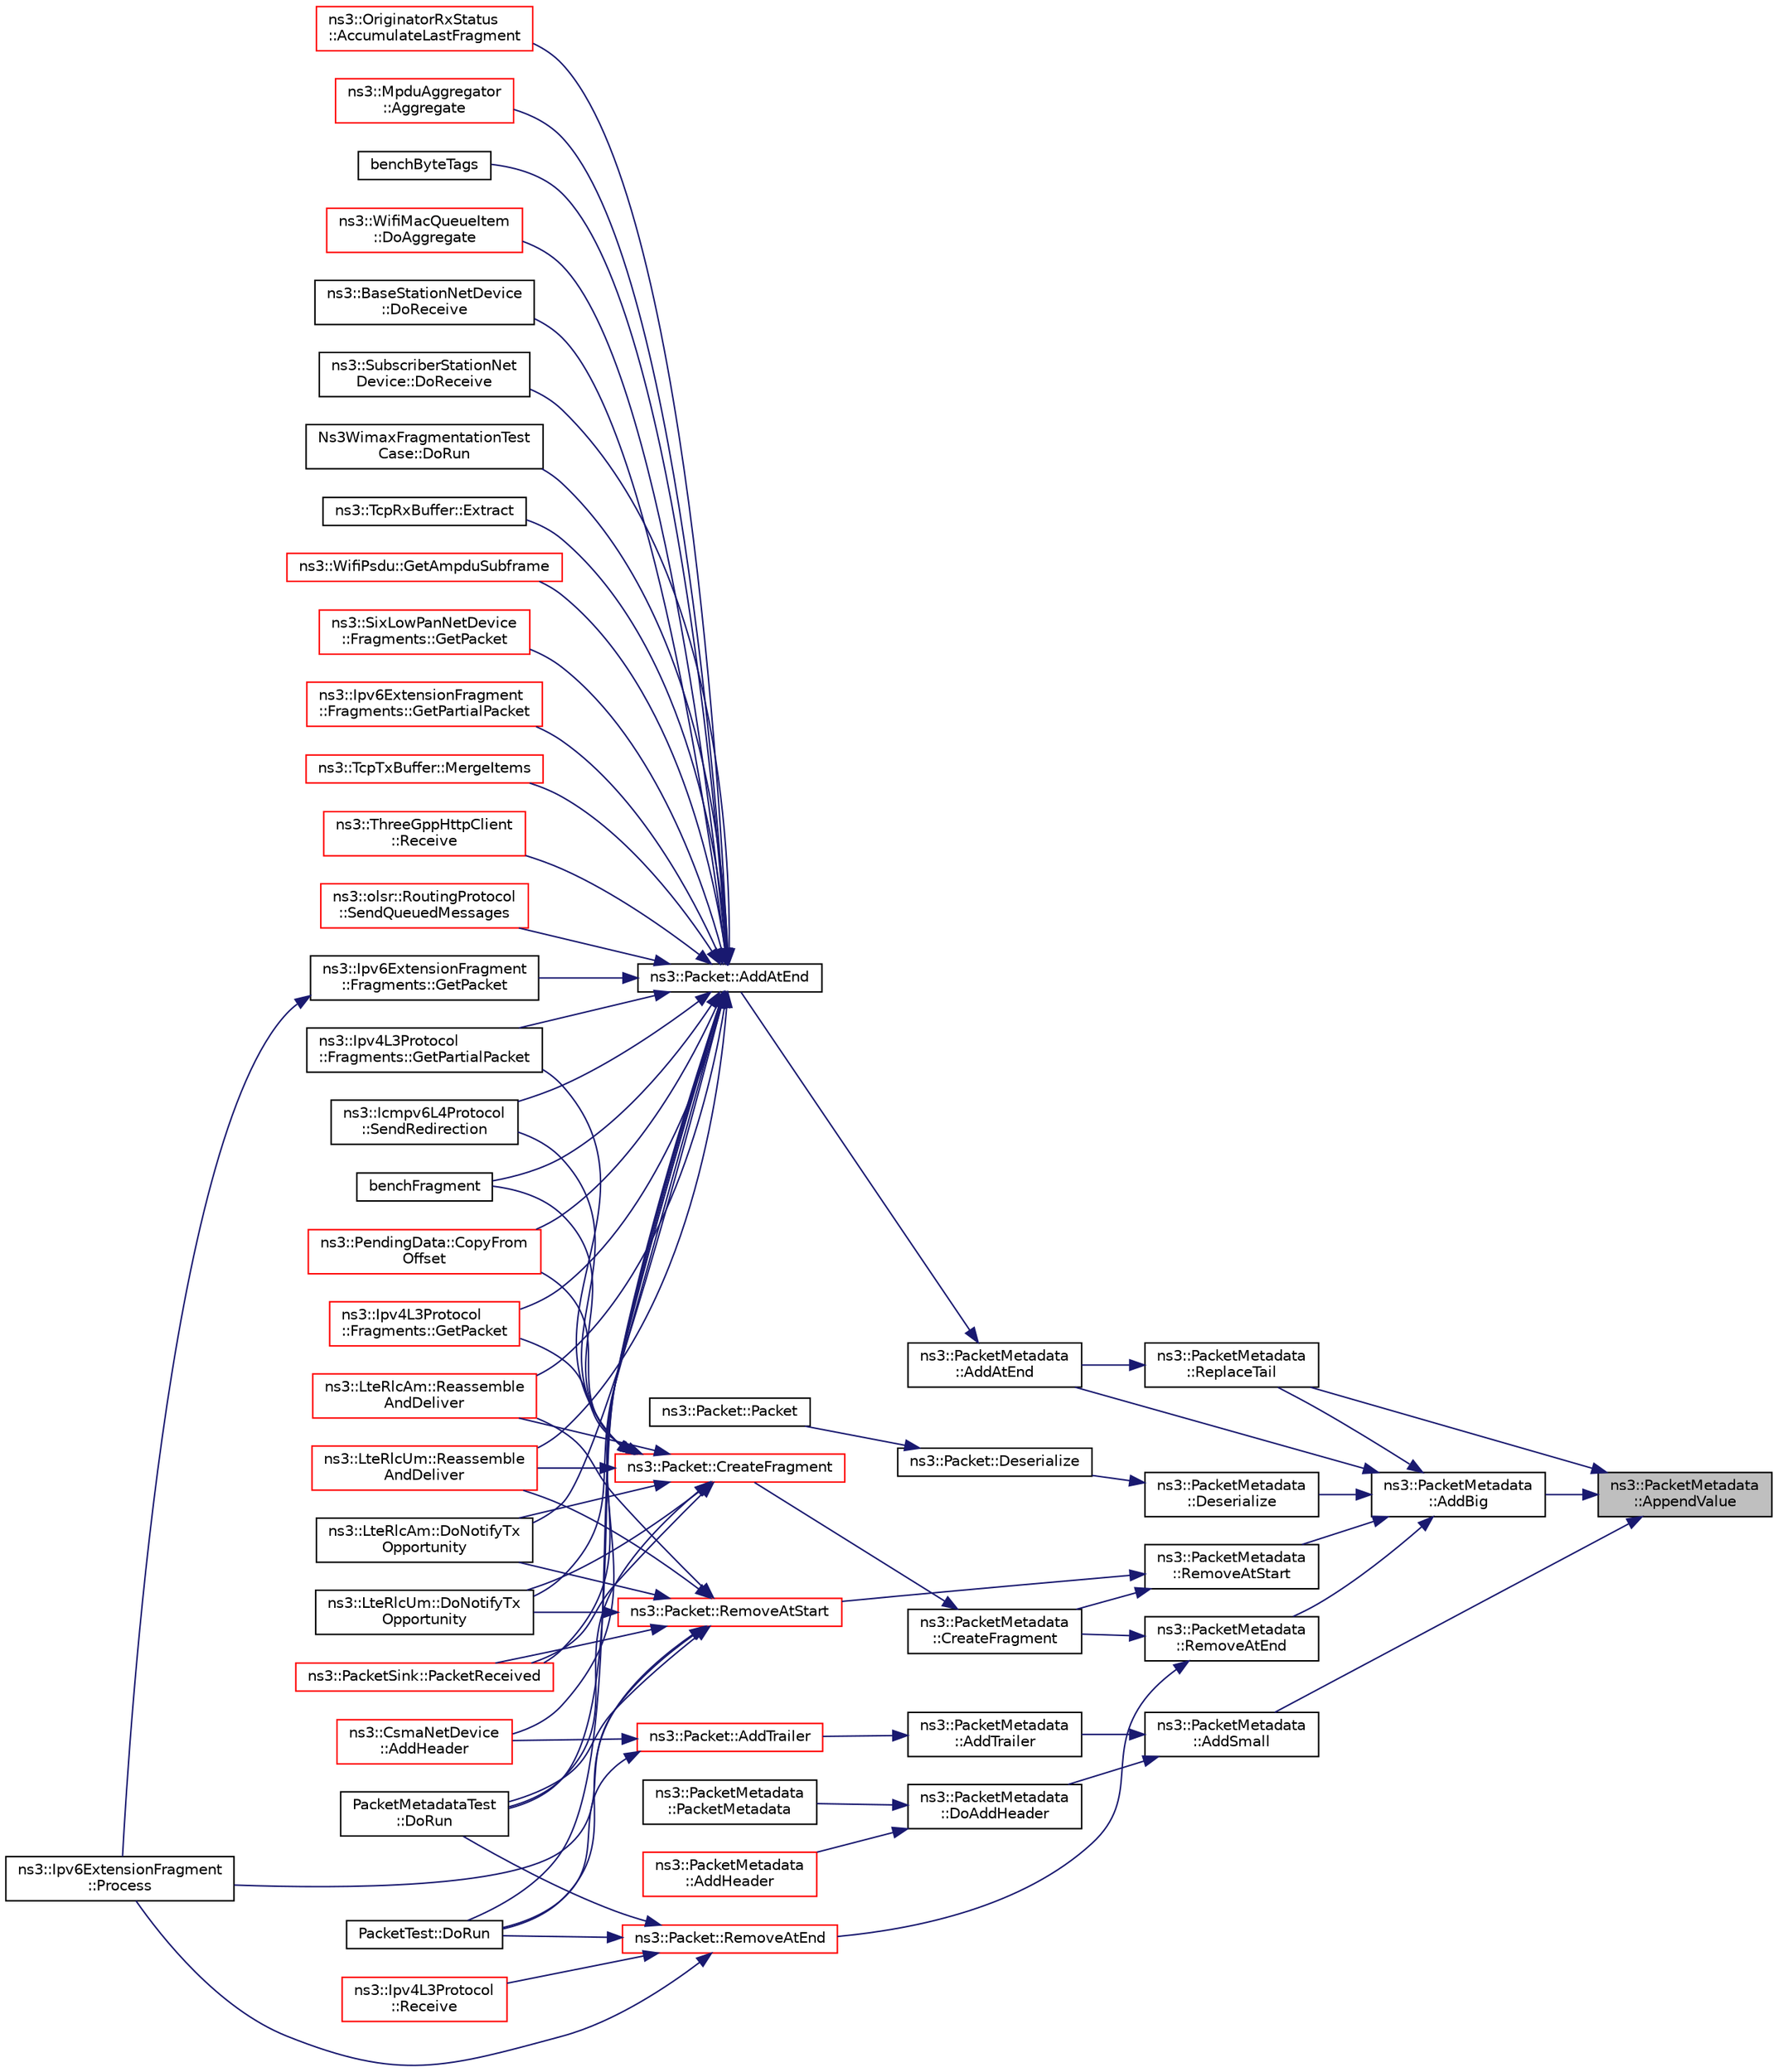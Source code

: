 digraph "ns3::PacketMetadata::AppendValue"
{
 // LATEX_PDF_SIZE
  edge [fontname="Helvetica",fontsize="10",labelfontname="Helvetica",labelfontsize="10"];
  node [fontname="Helvetica",fontsize="10",shape=record];
  rankdir="RL";
  Node1 [label="ns3::PacketMetadata\l::AppendValue",height=0.2,width=0.4,color="black", fillcolor="grey75", style="filled", fontcolor="black",tooltip="Append a value to the buffer."];
  Node1 -> Node2 [dir="back",color="midnightblue",fontsize="10",style="solid",fontname="Helvetica"];
  Node2 [label="ns3::PacketMetadata\l::AddBig",height=0.2,width=0.4,color="black", fillcolor="white", style="filled",URL="$classns3_1_1_packet_metadata.html#ae89a0bf5e3dcd624bd37bc8ca67544da",tooltip="Add a \"Big\" Item (a SmallItem plus an ExtraItem)"];
  Node2 -> Node3 [dir="back",color="midnightblue",fontsize="10",style="solid",fontname="Helvetica"];
  Node3 [label="ns3::PacketMetadata\l::AddAtEnd",height=0.2,width=0.4,color="black", fillcolor="white", style="filled",URL="$classns3_1_1_packet_metadata.html#af7ceb1a4a7ded625c85dbd477b5fc8b6",tooltip="Add a metadata at the metadata start."];
  Node3 -> Node4 [dir="back",color="midnightblue",fontsize="10",style="solid",fontname="Helvetica"];
  Node4 [label="ns3::Packet::AddAtEnd",height=0.2,width=0.4,color="black", fillcolor="white", style="filled",URL="$classns3_1_1_packet.html#a14ec3d4250b425468764de58f5837b6b",tooltip="Concatenate the input packet at the end of the current packet."];
  Node4 -> Node5 [dir="back",color="midnightblue",fontsize="10",style="solid",fontname="Helvetica"];
  Node5 [label="ns3::OriginatorRxStatus\l::AccumulateLastFragment",height=0.2,width=0.4,color="red", fillcolor="white", style="filled",URL="$classns3_1_1_originator_rx_status.html#a59c38c4a21335b5e82da00fdb0561af0",tooltip="We have received a last fragment of the fragmented packets (indicated by the no more fragment field)."];
  Node4 -> Node19 [dir="back",color="midnightblue",fontsize="10",style="solid",fontname="Helvetica"];
  Node19 [label="ns3::CsmaNetDevice\l::AddHeader",height=0.2,width=0.4,color="red", fillcolor="white", style="filled",URL="$classns3_1_1_csma_net_device.html#a736bf6ce5851ace677f8fc693a92855c",tooltip="Adds the necessary headers and trailers to a packet of data in order to respect the packet type."];
  Node4 -> Node22 [dir="back",color="midnightblue",fontsize="10",style="solid",fontname="Helvetica"];
  Node22 [label="ns3::MpduAggregator\l::Aggregate",height=0.2,width=0.4,color="red", fillcolor="white", style="filled",URL="$classns3_1_1_mpdu_aggregator.html#a8e4e158ca23bbd3141f8c584dcb7a5dc",tooltip="Aggregate an MPDU to an A-MPDU."];
  Node4 -> Node56 [dir="back",color="midnightblue",fontsize="10",style="solid",fontname="Helvetica"];
  Node56 [label="benchByteTags",height=0.2,width=0.4,color="black", fillcolor="white", style="filled",URL="$bench-packets_8cc.html#a74bbacc91e7fa270b5102afc76959cf1",tooltip=" "];
  Node4 -> Node57 [dir="back",color="midnightblue",fontsize="10",style="solid",fontname="Helvetica"];
  Node57 [label="benchFragment",height=0.2,width=0.4,color="black", fillcolor="white", style="filled",URL="$bench-packets_8cc.html#a6cabc7d91c4117351e595e4bb94b141d",tooltip=" "];
  Node4 -> Node58 [dir="back",color="midnightblue",fontsize="10",style="solid",fontname="Helvetica"];
  Node58 [label="ns3::PendingData::CopyFrom\lOffset",height=0.2,width=0.4,color="red", fillcolor="white", style="filled",URL="$classns3_1_1_pending_data.html#ab04639a5fcb15f47daa91c071f5cdfd2",tooltip="Copy data starting from a give offset."];
  Node4 -> Node60 [dir="back",color="midnightblue",fontsize="10",style="solid",fontname="Helvetica"];
  Node60 [label="ns3::WifiMacQueueItem\l::DoAggregate",height=0.2,width=0.4,color="red", fillcolor="white", style="filled",URL="$classns3_1_1_wifi_mac_queue_item.html#a6000ff915d70a940ac16fa35ee2fe933",tooltip="Aggregate the MSDU contained in the given MPDU to this MPDU (thus constituting an A-MSDU)."];
  Node4 -> Node62 [dir="back",color="midnightblue",fontsize="10",style="solid",fontname="Helvetica"];
  Node62 [label="ns3::LteRlcAm::DoNotifyTx\lOpportunity",height=0.2,width=0.4,color="black", fillcolor="white", style="filled",URL="$classns3_1_1_lte_rlc_am.html#a529666294956659251df1e79ffd3fca5",tooltip="MAC SAP."];
  Node4 -> Node63 [dir="back",color="midnightblue",fontsize="10",style="solid",fontname="Helvetica"];
  Node63 [label="ns3::LteRlcUm::DoNotifyTx\lOpportunity",height=0.2,width=0.4,color="black", fillcolor="white", style="filled",URL="$classns3_1_1_lte_rlc_um.html#a8d744cea1946d4fe5ecaaf867e51d19a",tooltip="MAC SAP."];
  Node4 -> Node64 [dir="back",color="midnightblue",fontsize="10",style="solid",fontname="Helvetica"];
  Node64 [label="ns3::BaseStationNetDevice\l::DoReceive",height=0.2,width=0.4,color="black", fillcolor="white", style="filled",URL="$classns3_1_1_base_station_net_device.html#a0a6bf3deb17ab1adde07a1ed62875067",tooltip="Receive packet."];
  Node4 -> Node65 [dir="back",color="midnightblue",fontsize="10",style="solid",fontname="Helvetica"];
  Node65 [label="ns3::SubscriberStationNet\lDevice::DoReceive",height=0.2,width=0.4,color="black", fillcolor="white", style="filled",URL="$classns3_1_1_subscriber_station_net_device.html#a2cdd421837891adea005eb7cde668a1f",tooltip="Receive a packet."];
  Node4 -> Node66 [dir="back",color="midnightblue",fontsize="10",style="solid",fontname="Helvetica"];
  Node66 [label="PacketMetadataTest\l::DoRun",height=0.2,width=0.4,color="black", fillcolor="white", style="filled",URL="$class_packet_metadata_test.html#a5157cf5ecf0e631ad2a70c61375ebfc3",tooltip="Implementation to actually run this TestCase."];
  Node4 -> Node67 [dir="back",color="midnightblue",fontsize="10",style="solid",fontname="Helvetica"];
  Node67 [label="PacketTest::DoRun",height=0.2,width=0.4,color="black", fillcolor="white", style="filled",URL="$class_packet_test.html#a2f4d69aa1b21616ea14efd54fee55da2",tooltip="Implementation to actually run this TestCase."];
  Node4 -> Node68 [dir="back",color="midnightblue",fontsize="10",style="solid",fontname="Helvetica"];
  Node68 [label="Ns3WimaxFragmentationTest\lCase::DoRun",height=0.2,width=0.4,color="black", fillcolor="white", style="filled",URL="$class_ns3_wimax_fragmentation_test_case.html#ac4725340138d07d67dbb72aaa5ccd84b",tooltip="Implementation to actually run this TestCase."];
  Node4 -> Node69 [dir="back",color="midnightblue",fontsize="10",style="solid",fontname="Helvetica"];
  Node69 [label="ns3::TcpRxBuffer::Extract",height=0.2,width=0.4,color="black", fillcolor="white", style="filled",URL="$classns3_1_1_tcp_rx_buffer.html#a0a1254a5afa4cec6307a40af3ff46d30",tooltip="Extract data from the head of the buffer as indicated by nextRxSeq."];
  Node4 -> Node70 [dir="back",color="midnightblue",fontsize="10",style="solid",fontname="Helvetica"];
  Node70 [label="ns3::WifiPsdu::GetAmpduSubframe",height=0.2,width=0.4,color="red", fillcolor="white", style="filled",URL="$classns3_1_1_wifi_psdu.html#a5613df833c8652c3be93192a06b516e6",tooltip="Get a copy of the i-th A-MPDU subframe (includes subframe header, MPDU, and possibly padding)"];
  Node4 -> Node71 [dir="back",color="midnightblue",fontsize="10",style="solid",fontname="Helvetica"];
  Node71 [label="ns3::Ipv4L3Protocol\l::Fragments::GetPacket",height=0.2,width=0.4,color="red", fillcolor="white", style="filled",URL="$classns3_1_1_ipv4_l3_protocol_1_1_fragments.html#adb45e745bcafe1fad9fdfbb88e685df5",tooltip="Get the entire packet."];
  Node4 -> Node79 [dir="back",color="midnightblue",fontsize="10",style="solid",fontname="Helvetica"];
  Node79 [label="ns3::Ipv6ExtensionFragment\l::Fragments::GetPacket",height=0.2,width=0.4,color="black", fillcolor="white", style="filled",URL="$classns3_1_1_ipv6_extension_fragment_1_1_fragments.html#a2308b508eac529beff323396eaaaebab",tooltip="Get the entire packet."];
  Node79 -> Node80 [dir="back",color="midnightblue",fontsize="10",style="solid",fontname="Helvetica"];
  Node80 [label="ns3::Ipv6ExtensionFragment\l::Process",height=0.2,width=0.4,color="black", fillcolor="white", style="filled",URL="$classns3_1_1_ipv6_extension_fragment.html#a8563953a172a744473bf7f80cf1ef536",tooltip="Process method Called from Ipv6L3Protocol::Receive."];
  Node4 -> Node81 [dir="back",color="midnightblue",fontsize="10",style="solid",fontname="Helvetica"];
  Node81 [label="ns3::SixLowPanNetDevice\l::Fragments::GetPacket",height=0.2,width=0.4,color="red", fillcolor="white", style="filled",URL="$classns3_1_1_six_low_pan_net_device_1_1_fragments.html#aa9ec2708c8a1717ed5b9acd52c1bf0a1",tooltip="Get the entire packet."];
  Node4 -> Node85 [dir="back",color="midnightblue",fontsize="10",style="solid",fontname="Helvetica"];
  Node85 [label="ns3::Ipv4L3Protocol\l::Fragments::GetPartialPacket",height=0.2,width=0.4,color="black", fillcolor="white", style="filled",URL="$classns3_1_1_ipv4_l3_protocol_1_1_fragments.html#a13e7ea53f11130744dea53667fb3ff83",tooltip="Get the complete part of the packet."];
  Node4 -> Node86 [dir="back",color="midnightblue",fontsize="10",style="solid",fontname="Helvetica"];
  Node86 [label="ns3::Ipv6ExtensionFragment\l::Fragments::GetPartialPacket",height=0.2,width=0.4,color="red", fillcolor="white", style="filled",URL="$classns3_1_1_ipv6_extension_fragment_1_1_fragments.html#a1a7a254bba0ce4afcb74d5a3e99bb906",tooltip="Get the packet parts so far received."];
  Node4 -> Node90 [dir="back",color="midnightblue",fontsize="10",style="solid",fontname="Helvetica"];
  Node90 [label="ns3::TcpTxBuffer::MergeItems",height=0.2,width=0.4,color="red", fillcolor="white", style="filled",URL="$classns3_1_1_tcp_tx_buffer.html#acd8b1a260f0016fcfd315db108ae596c",tooltip="Merge two TcpTxItem."];
  Node4 -> Node100 [dir="back",color="midnightblue",fontsize="10",style="solid",fontname="Helvetica"];
  Node100 [label="ns3::PacketSink::PacketReceived",height=0.2,width=0.4,color="red", fillcolor="white", style="filled",URL="$classns3_1_1_packet_sink.html#af1b771e838a0596a019bdc12cadf7521",tooltip="Packet received: assemble byte stream to extract SeqTsSizeHeader."];
  Node4 -> Node104 [dir="back",color="midnightblue",fontsize="10",style="solid",fontname="Helvetica"];
  Node104 [label="ns3::LteRlcAm::Reassemble\lAndDeliver",height=0.2,width=0.4,color="red", fillcolor="white", style="filled",URL="$classns3_1_1_lte_rlc_am.html#ada1201339d0a54e50adc27b09d3c5c1e",tooltip="Reassemble and deliver."];
  Node4 -> Node106 [dir="back",color="midnightblue",fontsize="10",style="solid",fontname="Helvetica"];
  Node106 [label="ns3::LteRlcUm::Reassemble\lAndDeliver",height=0.2,width=0.4,color="red", fillcolor="white", style="filled",URL="$classns3_1_1_lte_rlc_um.html#a103ba1e3d14eb2604a44d1bef7fe7cb7",tooltip="Reassemble and deliver function."];
  Node4 -> Node111 [dir="back",color="midnightblue",fontsize="10",style="solid",fontname="Helvetica"];
  Node111 [label="ns3::ThreeGppHttpClient\l::Receive",height=0.2,width=0.4,color="red", fillcolor="white", style="filled",URL="$classns3_1_1_three_gpp_http_client.html#aefb3b587a587f771128f50882b019280",tooltip="Simulate a consumption of the received packet by subtracting the packet size from the internal counte..."];
  Node4 -> Node118 [dir="back",color="midnightblue",fontsize="10",style="solid",fontname="Helvetica"];
  Node118 [label="ns3::olsr::RoutingProtocol\l::SendQueuedMessages",height=0.2,width=0.4,color="red", fillcolor="white", style="filled",URL="$classns3_1_1olsr_1_1_routing_protocol.html#a02c3a2e817645ba46a3c7b4744ff3f29",tooltip="Creates as many OLSR packets as needed in order to send all buffered OLSR messages."];
  Node4 -> Node120 [dir="back",color="midnightblue",fontsize="10",style="solid",fontname="Helvetica"];
  Node120 [label="ns3::Icmpv6L4Protocol\l::SendRedirection",height=0.2,width=0.4,color="black", fillcolor="white", style="filled",URL="$classns3_1_1_icmpv6_l4_protocol.html#a775f19603b15e25f287f54096a3f26cb",tooltip="Send an ICMPv6 Redirection."];
  Node2 -> Node121 [dir="back",color="midnightblue",fontsize="10",style="solid",fontname="Helvetica"];
  Node121 [label="ns3::PacketMetadata\l::Deserialize",height=0.2,width=0.4,color="black", fillcolor="white", style="filled",URL="$classns3_1_1_packet_metadata.html#a88efb0a5ff0339b9430ded4e3452397d",tooltip="Deserialization from raw uint8_t*."];
  Node121 -> Node122 [dir="back",color="midnightblue",fontsize="10",style="solid",fontname="Helvetica"];
  Node122 [label="ns3::Packet::Deserialize",height=0.2,width=0.4,color="black", fillcolor="white", style="filled",URL="$classns3_1_1_packet.html#a196f5609e8b04efef405cab130612151",tooltip="Deserializes a packet."];
  Node122 -> Node123 [dir="back",color="midnightblue",fontsize="10",style="solid",fontname="Helvetica"];
  Node123 [label="ns3::Packet::Packet",height=0.2,width=0.4,color="black", fillcolor="white", style="filled",URL="$classns3_1_1_packet.html#ab2d46939241156115411e66aa1a65f09",tooltip="Create a new packet from the serialized buffer."];
  Node2 -> Node124 [dir="back",color="midnightblue",fontsize="10",style="solid",fontname="Helvetica"];
  Node124 [label="ns3::PacketMetadata\l::RemoveAtEnd",height=0.2,width=0.4,color="black", fillcolor="white", style="filled",URL="$classns3_1_1_packet_metadata.html#a7c76154f5302bd55a68406f0103d50c6",tooltip="Remove a chunk of metadata at the metadata end."];
  Node124 -> Node125 [dir="back",color="midnightblue",fontsize="10",style="solid",fontname="Helvetica"];
  Node125 [label="ns3::PacketMetadata\l::CreateFragment",height=0.2,width=0.4,color="black", fillcolor="white", style="filled",URL="$classns3_1_1_packet_metadata.html#a0d5fd6d6a05b04eb1bb9a00c05e6a16c",tooltip="Creates a fragment."];
  Node125 -> Node126 [dir="back",color="midnightblue",fontsize="10",style="solid",fontname="Helvetica"];
  Node126 [label="ns3::Packet::CreateFragment",height=0.2,width=0.4,color="red", fillcolor="white", style="filled",URL="$classns3_1_1_packet.html#acdb23fec2c1dbebd9e6917895e9bcc65",tooltip="Create a new packet which contains a fragment of the original packet."];
  Node126 -> Node57 [dir="back",color="midnightblue",fontsize="10",style="solid",fontname="Helvetica"];
  Node126 -> Node58 [dir="back",color="midnightblue",fontsize="10",style="solid",fontname="Helvetica"];
  Node126 -> Node62 [dir="back",color="midnightblue",fontsize="10",style="solid",fontname="Helvetica"];
  Node126 -> Node63 [dir="back",color="midnightblue",fontsize="10",style="solid",fontname="Helvetica"];
  Node126 -> Node66 [dir="back",color="midnightblue",fontsize="10",style="solid",fontname="Helvetica"];
  Node126 -> Node71 [dir="back",color="midnightblue",fontsize="10",style="solid",fontname="Helvetica"];
  Node126 -> Node85 [dir="back",color="midnightblue",fontsize="10",style="solid",fontname="Helvetica"];
  Node126 -> Node100 [dir="back",color="midnightblue",fontsize="10",style="solid",fontname="Helvetica"];
  Node126 -> Node104 [dir="back",color="midnightblue",fontsize="10",style="solid",fontname="Helvetica"];
  Node126 -> Node106 [dir="back",color="midnightblue",fontsize="10",style="solid",fontname="Helvetica"];
  Node126 -> Node120 [dir="back",color="midnightblue",fontsize="10",style="solid",fontname="Helvetica"];
  Node124 -> Node161 [dir="back",color="midnightblue",fontsize="10",style="solid",fontname="Helvetica"];
  Node161 [label="ns3::Packet::RemoveAtEnd",height=0.2,width=0.4,color="red", fillcolor="white", style="filled",URL="$classns3_1_1_packet.html#a607de6c1abda2a960e99a3b59fd35d14",tooltip="Remove size bytes from the end of the current packet."];
  Node161 -> Node66 [dir="back",color="midnightblue",fontsize="10",style="solid",fontname="Helvetica"];
  Node161 -> Node67 [dir="back",color="midnightblue",fontsize="10",style="solid",fontname="Helvetica"];
  Node161 -> Node80 [dir="back",color="midnightblue",fontsize="10",style="solid",fontname="Helvetica"];
  Node161 -> Node74 [dir="back",color="midnightblue",fontsize="10",style="solid",fontname="Helvetica"];
  Node74 [label="ns3::Ipv4L3Protocol\l::Receive",height=0.2,width=0.4,color="red", fillcolor="white", style="filled",URL="$classns3_1_1_ipv4_l3_protocol.html#a2f27fb0a3f698ffb34a654323b063c94",tooltip="Lower layer calls this method after calling L3Demux::Lookup The ARP subclass needs to know from which..."];
  Node2 -> Node170 [dir="back",color="midnightblue",fontsize="10",style="solid",fontname="Helvetica"];
  Node170 [label="ns3::PacketMetadata\l::RemoveAtStart",height=0.2,width=0.4,color="black", fillcolor="white", style="filled",URL="$classns3_1_1_packet_metadata.html#a9a0300e7ae709f269d59b6733e590d56",tooltip="Remove a chunk of metadata at the metadata start."];
  Node170 -> Node125 [dir="back",color="midnightblue",fontsize="10",style="solid",fontname="Helvetica"];
  Node170 -> Node171 [dir="back",color="midnightblue",fontsize="10",style="solid",fontname="Helvetica"];
  Node171 [label="ns3::Packet::RemoveAtStart",height=0.2,width=0.4,color="red", fillcolor="white", style="filled",URL="$classns3_1_1_packet.html#a78aa207e7921dd2f9f7e0d0b7a1c730a",tooltip="Remove size bytes from the start of the current packet."];
  Node171 -> Node62 [dir="back",color="midnightblue",fontsize="10",style="solid",fontname="Helvetica"];
  Node171 -> Node63 [dir="back",color="midnightblue",fontsize="10",style="solid",fontname="Helvetica"];
  Node171 -> Node66 [dir="back",color="midnightblue",fontsize="10",style="solid",fontname="Helvetica"];
  Node171 -> Node67 [dir="back",color="midnightblue",fontsize="10",style="solid",fontname="Helvetica"];
  Node171 -> Node100 [dir="back",color="midnightblue",fontsize="10",style="solid",fontname="Helvetica"];
  Node171 -> Node80 [dir="back",color="midnightblue",fontsize="10",style="solid",fontname="Helvetica"];
  Node171 -> Node104 [dir="back",color="midnightblue",fontsize="10",style="solid",fontname="Helvetica"];
  Node171 -> Node106 [dir="back",color="midnightblue",fontsize="10",style="solid",fontname="Helvetica"];
  Node2 -> Node231 [dir="back",color="midnightblue",fontsize="10",style="solid",fontname="Helvetica"];
  Node231 [label="ns3::PacketMetadata\l::ReplaceTail",height=0.2,width=0.4,color="black", fillcolor="white", style="filled",URL="$classns3_1_1_packet_metadata.html#a0ad8fd1e4af8eaafca676b4cc3d9749b",tooltip="Replace the tail."];
  Node231 -> Node3 [dir="back",color="midnightblue",fontsize="10",style="solid",fontname="Helvetica"];
  Node1 -> Node232 [dir="back",color="midnightblue",fontsize="10",style="solid",fontname="Helvetica"];
  Node232 [label="ns3::PacketMetadata\l::AddSmall",height=0.2,width=0.4,color="black", fillcolor="white", style="filled",URL="$classns3_1_1_packet_metadata.html#a9d74d684e6a7448a6790220c6c8e99f2",tooltip="Add a SmallItem."];
  Node232 -> Node233 [dir="back",color="midnightblue",fontsize="10",style="solid",fontname="Helvetica"];
  Node233 [label="ns3::PacketMetadata\l::AddTrailer",height=0.2,width=0.4,color="black", fillcolor="white", style="filled",URL="$classns3_1_1_packet_metadata.html#afd698b5f0ce0e9f498fff8a6915837c5",tooltip="Add a trailer."];
  Node233 -> Node234 [dir="back",color="midnightblue",fontsize="10",style="solid",fontname="Helvetica"];
  Node234 [label="ns3::Packet::AddTrailer",height=0.2,width=0.4,color="red", fillcolor="white", style="filled",URL="$classns3_1_1_packet.html#ae26b490c30ae5bc98be5181ec6e06db8",tooltip="Add trailer to this packet."];
  Node234 -> Node19 [dir="back",color="midnightblue",fontsize="10",style="solid",fontname="Helvetica"];
  Node234 -> Node67 [dir="back",color="midnightblue",fontsize="10",style="solid",fontname="Helvetica"];
  Node232 -> Node264 [dir="back",color="midnightblue",fontsize="10",style="solid",fontname="Helvetica"];
  Node264 [label="ns3::PacketMetadata\l::DoAddHeader",height=0.2,width=0.4,color="black", fillcolor="white", style="filled",URL="$classns3_1_1_packet_metadata.html#ae5ad09674e28733405c49b2655c51a5a",tooltip="Add an header."];
  Node264 -> Node265 [dir="back",color="midnightblue",fontsize="10",style="solid",fontname="Helvetica"];
  Node265 [label="ns3::PacketMetadata\l::PacketMetadata",height=0.2,width=0.4,color="black", fillcolor="white", style="filled",URL="$classns3_1_1_packet_metadata.html#a3c1a7bc063be52d90c9bdf7dbbcfeff7",tooltip="Constructor."];
  Node264 -> Node266 [dir="back",color="midnightblue",fontsize="10",style="solid",fontname="Helvetica"];
  Node266 [label="ns3::PacketMetadata\l::AddHeader",height=0.2,width=0.4,color="red", fillcolor="white", style="filled",URL="$classns3_1_1_packet_metadata.html#abdce736c4c5f647242f0808c0d2f9249",tooltip="Add an header."];
  Node1 -> Node231 [dir="back",color="midnightblue",fontsize="10",style="solid",fontname="Helvetica"];
}
